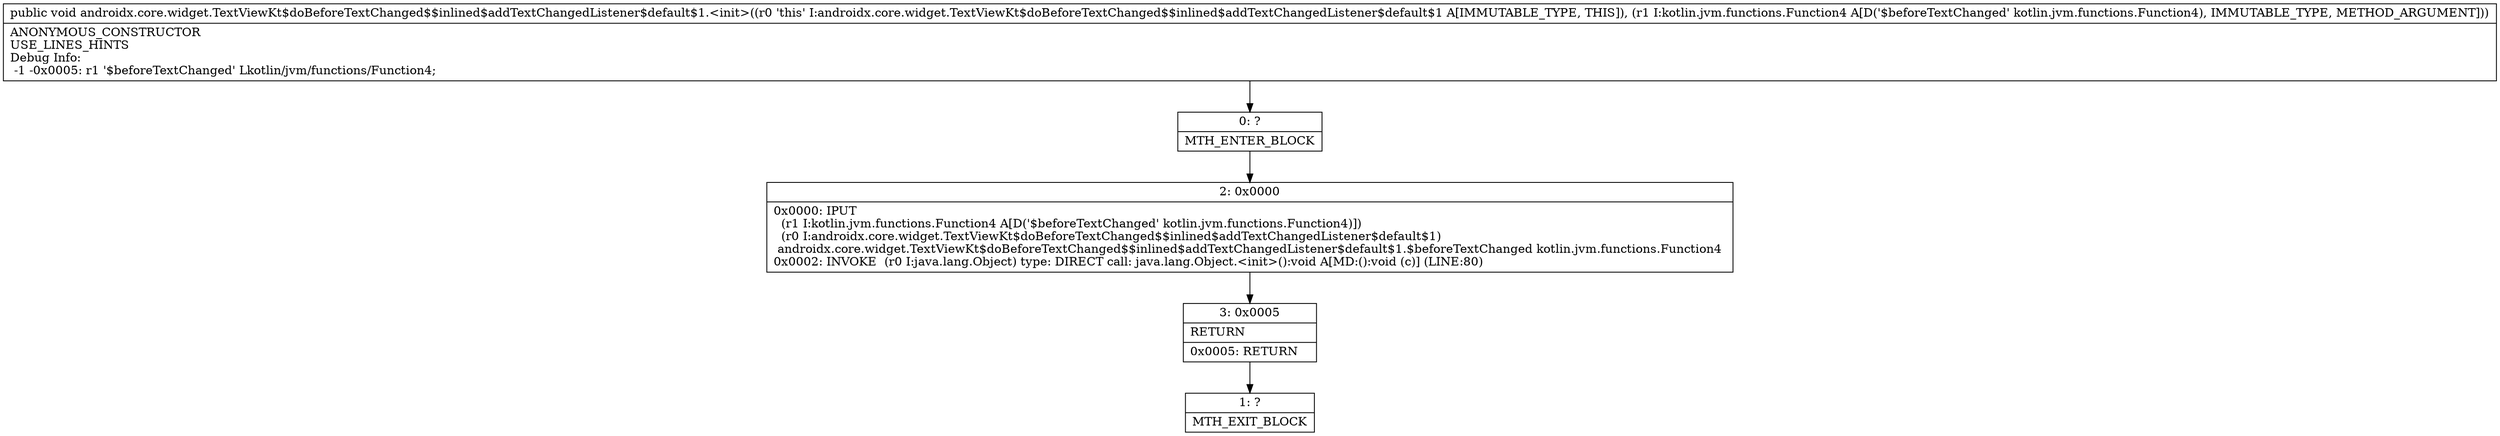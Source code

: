digraph "CFG forandroidx.core.widget.TextViewKt$doBeforeTextChanged$$inlined$addTextChangedListener$default$1.\<init\>(Lkotlin\/jvm\/functions\/Function4;)V" {
Node_0 [shape=record,label="{0\:\ ?|MTH_ENTER_BLOCK\l}"];
Node_2 [shape=record,label="{2\:\ 0x0000|0x0000: IPUT  \l  (r1 I:kotlin.jvm.functions.Function4 A[D('$beforeTextChanged' kotlin.jvm.functions.Function4)])\l  (r0 I:androidx.core.widget.TextViewKt$doBeforeTextChanged$$inlined$addTextChangedListener$default$1)\l androidx.core.widget.TextViewKt$doBeforeTextChanged$$inlined$addTextChangedListener$default$1.$beforeTextChanged kotlin.jvm.functions.Function4 \l0x0002: INVOKE  (r0 I:java.lang.Object) type: DIRECT call: java.lang.Object.\<init\>():void A[MD:():void (c)] (LINE:80)\l}"];
Node_3 [shape=record,label="{3\:\ 0x0005|RETURN\l|0x0005: RETURN   \l}"];
Node_1 [shape=record,label="{1\:\ ?|MTH_EXIT_BLOCK\l}"];
MethodNode[shape=record,label="{public void androidx.core.widget.TextViewKt$doBeforeTextChanged$$inlined$addTextChangedListener$default$1.\<init\>((r0 'this' I:androidx.core.widget.TextViewKt$doBeforeTextChanged$$inlined$addTextChangedListener$default$1 A[IMMUTABLE_TYPE, THIS]), (r1 I:kotlin.jvm.functions.Function4 A[D('$beforeTextChanged' kotlin.jvm.functions.Function4), IMMUTABLE_TYPE, METHOD_ARGUMENT]))  | ANONYMOUS_CONSTRUCTOR\lUSE_LINES_HINTS\lDebug Info:\l  \-1 \-0x0005: r1 '$beforeTextChanged' Lkotlin\/jvm\/functions\/Function4;\l}"];
MethodNode -> Node_0;Node_0 -> Node_2;
Node_2 -> Node_3;
Node_3 -> Node_1;
}

